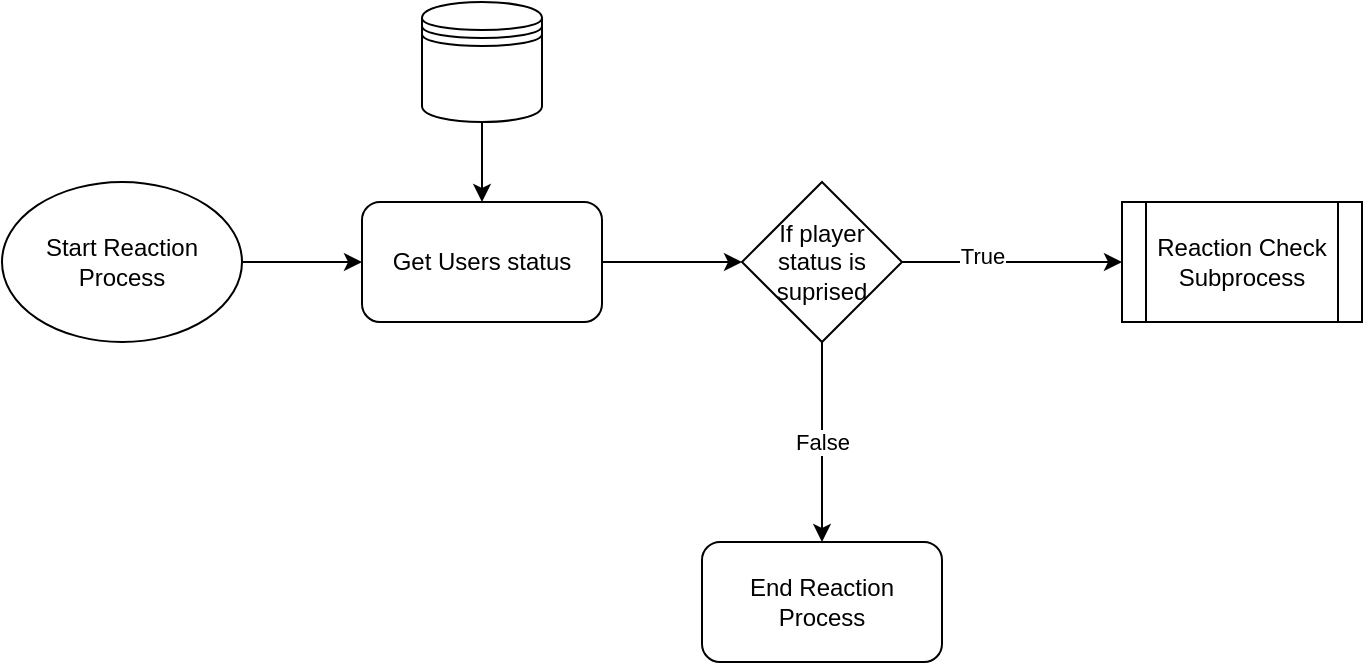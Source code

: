 <mxfile version="13.7.9" type="device"><diagram id="C5RBs43oDa-KdzZeNtuy" name="Page-1"><mxGraphModel dx="1264" dy="592" grid="1" gridSize="10" guides="1" tooltips="1" connect="1" arrows="1" fold="1" page="1" pageScale="1" pageWidth="827" pageHeight="1169" math="0" shadow="0"><root><mxCell id="WIyWlLk6GJQsqaUBKTNV-0"/><mxCell id="WIyWlLk6GJQsqaUBKTNV-1" parent="WIyWlLk6GJQsqaUBKTNV-0"/><mxCell id="TMKWKW0hOw8kPRzNUPPc-3" style="edgeStyle=orthogonalEdgeStyle;rounded=0;orthogonalLoop=1;jettySize=auto;html=1;" edge="1" parent="WIyWlLk6GJQsqaUBKTNV-1" source="TMKWKW0hOw8kPRzNUPPc-0" target="TMKWKW0hOw8kPRzNUPPc-1"><mxGeometry relative="1" as="geometry"/></mxCell><mxCell id="TMKWKW0hOw8kPRzNUPPc-0" value="Start Reaction Process" style="ellipse;whiteSpace=wrap;html=1;" vertex="1" parent="WIyWlLk6GJQsqaUBKTNV-1"><mxGeometry x="60" y="200" width="120" height="80" as="geometry"/></mxCell><mxCell id="TMKWKW0hOw8kPRzNUPPc-6" style="edgeStyle=orthogonalEdgeStyle;rounded=0;orthogonalLoop=1;jettySize=auto;html=1;" edge="1" parent="WIyWlLk6GJQsqaUBKTNV-1" source="TMKWKW0hOw8kPRzNUPPc-1" target="TMKWKW0hOw8kPRzNUPPc-8"><mxGeometry relative="1" as="geometry"><mxPoint x="440" y="240" as="targetPoint"/></mxGeometry></mxCell><mxCell id="TMKWKW0hOw8kPRzNUPPc-1" value="Get Users status" style="rounded=1;whiteSpace=wrap;html=1;" vertex="1" parent="WIyWlLk6GJQsqaUBKTNV-1"><mxGeometry x="240" y="210" width="120" height="60" as="geometry"/></mxCell><mxCell id="TMKWKW0hOw8kPRzNUPPc-5" style="edgeStyle=orthogonalEdgeStyle;rounded=0;orthogonalLoop=1;jettySize=auto;html=1;" edge="1" parent="WIyWlLk6GJQsqaUBKTNV-1" source="TMKWKW0hOw8kPRzNUPPc-4" target="TMKWKW0hOw8kPRzNUPPc-1"><mxGeometry relative="1" as="geometry"/></mxCell><mxCell id="TMKWKW0hOw8kPRzNUPPc-4" value="" style="shape=datastore;whiteSpace=wrap;html=1;" vertex="1" parent="WIyWlLk6GJQsqaUBKTNV-1"><mxGeometry x="270" y="110" width="60" height="60" as="geometry"/></mxCell><mxCell id="TMKWKW0hOw8kPRzNUPPc-9" style="edgeStyle=orthogonalEdgeStyle;rounded=0;orthogonalLoop=1;jettySize=auto;html=1;entryX=0;entryY=0.5;entryDx=0;entryDy=0;" edge="1" parent="WIyWlLk6GJQsqaUBKTNV-1" source="TMKWKW0hOw8kPRzNUPPc-8" target="TMKWKW0hOw8kPRzNUPPc-13"><mxGeometry relative="1" as="geometry"><mxPoint x="650" y="240" as="targetPoint"/></mxGeometry></mxCell><mxCell id="TMKWKW0hOw8kPRzNUPPc-12" value="True" style="edgeLabel;html=1;align=center;verticalAlign=middle;resizable=0;points=[];" vertex="1" connectable="0" parent="TMKWKW0hOw8kPRzNUPPc-9"><mxGeometry x="-0.277" y="3" relative="1" as="geometry"><mxPoint as="offset"/></mxGeometry></mxCell><mxCell id="TMKWKW0hOw8kPRzNUPPc-11" value="False" style="edgeStyle=orthogonalEdgeStyle;rounded=0;orthogonalLoop=1;jettySize=auto;html=1;" edge="1" parent="WIyWlLk6GJQsqaUBKTNV-1" source="TMKWKW0hOw8kPRzNUPPc-8" target="TMKWKW0hOw8kPRzNUPPc-15"><mxGeometry relative="1" as="geometry"><mxPoint x="470" y="360" as="targetPoint"/></mxGeometry></mxCell><mxCell id="TMKWKW0hOw8kPRzNUPPc-8" value="If player status is suprised" style="rhombus;whiteSpace=wrap;html=1;" vertex="1" parent="WIyWlLk6GJQsqaUBKTNV-1"><mxGeometry x="430" y="200" width="80" height="80" as="geometry"/></mxCell><mxCell id="TMKWKW0hOw8kPRzNUPPc-13" value="Reaction Check Subprocess" style="shape=process;whiteSpace=wrap;html=1;backgroundOutline=1;" vertex="1" parent="WIyWlLk6GJQsqaUBKTNV-1"><mxGeometry x="620" y="210" width="120" height="60" as="geometry"/></mxCell><mxCell id="TMKWKW0hOw8kPRzNUPPc-15" value="End Reaction Process" style="rounded=1;whiteSpace=wrap;html=1;" vertex="1" parent="WIyWlLk6GJQsqaUBKTNV-1"><mxGeometry x="410" y="380" width="120" height="60" as="geometry"/></mxCell></root></mxGraphModel></diagram></mxfile>